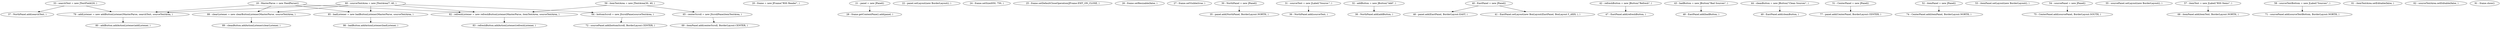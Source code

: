 digraph G {
"18 : MasterParse = new FeedParser()"
"18 : MasterParse = new FeedParser()" -> "85 : badListener = new badButtonListener(MasterParse, sourceTextArea, )"
"18 : MasterParse = new FeedParser()" -> "79 : addListener = new addButtonListener(MasterParse, searchText, sourceTextArea, )"
"18 : MasterParse = new FeedParser()" -> "82 : refreshListener = new refreshButtonListener(MasterParse, itemTextArea, sourceTextArea, )"
"18 : MasterParse = new FeedParser()" -> "88 : clearListener = new clearButtonListener(MasterParse, sourceTextArea, )"
"20 : frame = new JFrame(\"RSS Reader\", )"
"21 : panel = new JPanel()"
"21 : panel = new JPanel()" -> "28 : frame.getContentPane().add(panel, )"
"22 : panel.setLayout(new BorderLayout(), )"
"24 : frame.setSize(650, 750, )"
"25 : frame.setDefaultCloseOperation(JFrame.EXIT_ON_CLOSE, )"
"26 : frame.setResizable(false, )"
"27 : frame.setVisible(true, )"
"28 : frame.getContentPane().add(panel, )"
"30 : NorthPanel = new JPanel()"
"30 : NorthPanel = new JPanel()" -> "35 : panel.add(NorthPanel, BorderLayout.NORTH, )"
"31 : sourceText = new JLabel(\"Source:\", )"
"31 : sourceText = new JLabel(\"Source:\", )" -> "36 : NorthPanel.add(sourceText, )"
"32 : addButton = new JButton(\"Add\", )"
"32 : addButton = new JButton(\"Add\", )" -> "38 : NorthPanel.add(addButton, )"
"33 : searchText = new JTextField(20, )"
"33 : searchText = new JTextField(20, )" -> "79 : addListener = new addButtonListener(MasterParse, searchText, sourceTextArea, )"
"33 : searchText = new JTextField(20, )" -> "37 : NorthPanel.add(searchText, )"
"35 : panel.add(NorthPanel, BorderLayout.NORTH, )"
"36 : NorthPanel.add(sourceText, )"
"37 : NorthPanel.add(searchText, )"
"38 : NorthPanel.add(addButton, )"
"40 : EastPanel = new JPanel()"
"40 : EastPanel = new JPanel()" -> "46 : panel.add(EastPanel, BorderLayout.EAST, )"
"40 : EastPanel = new JPanel()" -> "41 : EastPanel.setLayout(new BoxLayout(EastPanel, BoxLayout.Y_AXIS, ), )"
"41 : EastPanel.setLayout(new BoxLayout(EastPanel, BoxLayout.Y_AXIS, ), )"
"42 : refreshButton = new JButton(\"Refresh\", )"
"42 : refreshButton = new JButton(\"Refresh\", )" -> "47 : EastPanel.add(refreshButton, )"
"43 : badButton = new JButton(\"Bad Sources\", )"
"43 : badButton = new JButton(\"Bad Sources\", )" -> "48 : EastPanel.add(badButton, )"
"44 : cleanButton = new JButton(\"Clean Sources\", )"
"44 : cleanButton = new JButton(\"Clean Sources\", )" -> "49 : EastPanel.add(cleanButton, )"
"46 : panel.add(EastPanel, BorderLayout.EAST, )"
"47 : EastPanel.add(refreshButton, )"
"48 : EastPanel.add(badButton, )"
"49 : EastPanel.add(cleanButton, )"
"51 : CenterPanel = new JPanel()"
"51 : CenterPanel = new JPanel()" -> "77 : panel.add(CenterPanel, BorderLayout.CENTER, )"
"52 : itemPanel = new JPanel()"
"52 : itemPanel = new JPanel()" -> "74 : CenterPanel.add(itemPanel, BorderLayout.NORTH, )"
"53 : itemPanel.setLayout(new BorderLayout(), )"
"54 : sourcePanel = new JPanel()"
"54 : sourcePanel = new JPanel()" -> "75 : CenterPanel.add(sourcePanel, BorderLayout.SOUTH, )"
"55 : sourcePanel.setLayout(new BorderLayout(), )"
"57 : itemText = new JLabel(\"RSS Items\", )"
"57 : itemText = new JLabel(\"RSS Items\", )" -> "68 : itemPanel.add(itemText, BorderLayout.NORTH, )"
"58 : sourceTextBottom = new JLabel(\"Sources\", )"
"58 : sourceTextBottom = new JLabel(\"Sources\", )" -> "71 : sourcePanel.add(sourceTextBottom, BorderLayout.NORTH, )"
"59 : itemTextArea = new JTextArea(30, 40, )"
"59 : itemTextArea = new JTextArea(30, 40, )" -> "82 : refreshListener = new refreshButtonListener(MasterParse, itemTextArea, sourceTextArea, )"
"59 : itemTextArea = new JTextArea(30, 40, )" -> "65 : centerScroll = new JScrollPane(itemTextArea, )"
"60 : sourceTextArea = new JTextArea(7, 40, )"
"60 : sourceTextArea = new JTextArea(7, 40, )" -> "85 : badListener = new badButtonListener(MasterParse, sourceTextArea, )"
"60 : sourceTextArea = new JTextArea(7, 40, )" -> "79 : addListener = new addButtonListener(MasterParse, searchText, sourceTextArea, )"
"60 : sourceTextArea = new JTextArea(7, 40, )" -> "82 : refreshListener = new refreshButtonListener(MasterParse, itemTextArea, sourceTextArea, )"
"60 : sourceTextArea = new JTextArea(7, 40, )" -> "88 : clearListener = new clearButtonListener(MasterParse, sourceTextArea, )"
"60 : sourceTextArea = new JTextArea(7, 40, )" -> "64 : bottomScroll = new JScrollPane(sourceTextArea, )"
"61 : itemTextArea.setEditable(false, )"
"62 : sourceTextArea.setEditable(false, )"
"64 : bottomScroll = new JScrollPane(sourceTextArea, )"
"64 : bottomScroll = new JScrollPane(sourceTextArea, )" -> "72 : sourcePanel.add(bottomScroll, BorderLayout.CENTER, )"
"65 : centerScroll = new JScrollPane(itemTextArea, )"
"65 : centerScroll = new JScrollPane(itemTextArea, )" -> "69 : itemPanel.add(centerScroll, BorderLayout.CENTER, )"
"68 : itemPanel.add(itemText, BorderLayout.NORTH, )"
"69 : itemPanel.add(centerScroll, BorderLayout.CENTER, )"
"71 : sourcePanel.add(sourceTextBottom, BorderLayout.NORTH, )"
"72 : sourcePanel.add(bottomScroll, BorderLayout.CENTER, )"
"74 : CenterPanel.add(itemPanel, BorderLayout.NORTH, )"
"75 : CenterPanel.add(sourcePanel, BorderLayout.SOUTH, )"
"77 : panel.add(CenterPanel, BorderLayout.CENTER, )"
"79 : addListener = new addButtonListener(MasterParse, searchText, sourceTextArea, )"
"79 : addListener = new addButtonListener(MasterParse, searchText, sourceTextArea, )" -> "80 : addButton.addActionListener(addListener, )"
"80 : addButton.addActionListener(addListener, )"
"82 : refreshListener = new refreshButtonListener(MasterParse, itemTextArea, sourceTextArea, )"
"82 : refreshListener = new refreshButtonListener(MasterParse, itemTextArea, sourceTextArea, )" -> "83 : refreshButton.addActionListener(refreshListener, )"
"83 : refreshButton.addActionListener(refreshListener, )"
"85 : badListener = new badButtonListener(MasterParse, sourceTextArea, )"
"85 : badListener = new badButtonListener(MasterParse, sourceTextArea, )" -> "86 : badButton.addActionListener(badListener, )"
"86 : badButton.addActionListener(badListener, )"
"88 : clearListener = new clearButtonListener(MasterParse, sourceTextArea, )"
"88 : clearListener = new clearButtonListener(MasterParse, sourceTextArea, )" -> "89 : cleanButton.addActionListener(clearListener, )"
"89 : cleanButton.addActionListener(clearListener, )"
"91 : frame.show()"
}